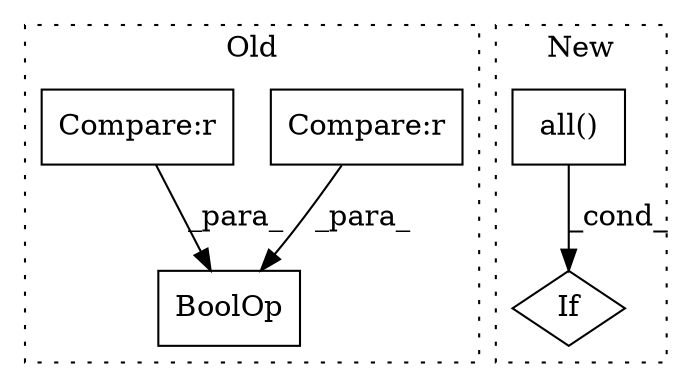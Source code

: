 digraph G {
subgraph cluster0 {
1 [label="BoolOp" a="72" s="1613" l="53" shape="box"];
4 [label="Compare:r" a="40" s="1639" l="21" shape="box"];
5 [label="Compare:r" a="40" s="1613" l="21" shape="box"];
label = "Old";
style="dotted";
}
subgraph cluster1 {
2 [label="all()" a="75" s="1747" l="32" shape="box"];
3 [label="If" a="96" s="1744" l="3" shape="diamond"];
label = "New";
style="dotted";
}
2 -> 3 [label="_cond_"];
4 -> 1 [label="_para_"];
5 -> 1 [label="_para_"];
}